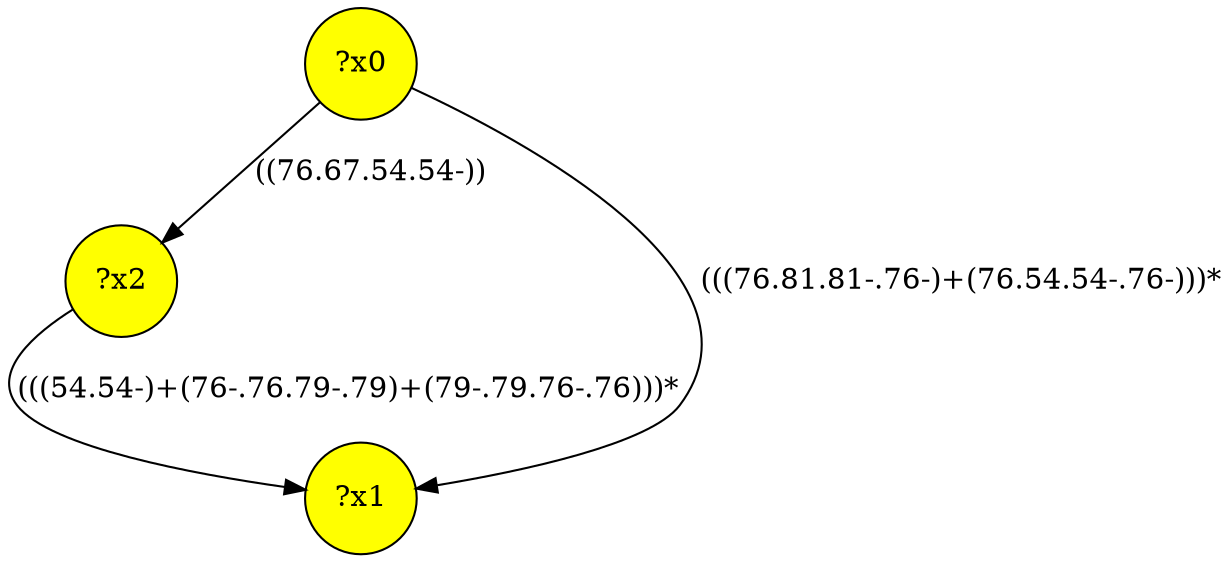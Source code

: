digraph g {
	x2 [fillcolor="yellow", style="filled," shape=circle, label="?x2"];
	x0 [fillcolor="yellow", style="filled," shape=circle, label="?x0"];
	x1 [fillcolor="yellow", style="filled," shape=circle, label="?x1"];
	x0 -> x1 [label="(((76.81.81-.76-)+(76.54.54-.76-)))*"];
	x0 -> x2 [label="((76.67.54.54-))"];
	x2 -> x1 [label="(((54.54-)+(76-.76.79-.79)+(79-.79.76-.76)))*"];
}

